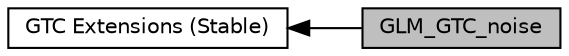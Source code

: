 digraph "GLM_GTC_noise"
{
  edge [fontname="Helvetica",fontsize="10",labelfontname="Helvetica",labelfontsize="10"];
  node [fontname="Helvetica",fontsize="10",shape=box];
  rankdir=LR;
  Node1 [label="GLM_GTC_noise",height=0.2,width=0.4,color="black", fillcolor="grey75", style="filled", fontcolor="black",tooltip=" "];
  Node2 [label="GTC Extensions (Stable)",height=0.2,width=0.4,color="black", fillcolor="white", style="filled",URL="$group__gtc.html",tooltip="Functions and types that the GLSL specification doesn't define, but useful to have for a C++ program."];
  Node2->Node1 [shape=plaintext, dir="back", style="solid"];
}
